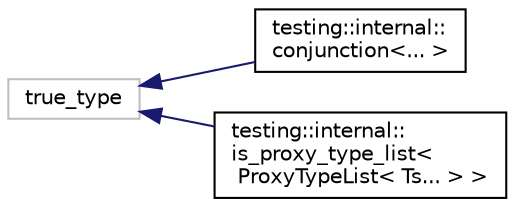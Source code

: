 digraph "Graphical Class Hierarchy"
{
  edge [fontname="Helvetica",fontsize="10",labelfontname="Helvetica",labelfontsize="10"];
  node [fontname="Helvetica",fontsize="10",shape=record];
  rankdir="LR";
  Node393 [label="true_type",height=0.2,width=0.4,color="grey75", fillcolor="white", style="filled"];
  Node393 -> Node0 [dir="back",color="midnightblue",fontsize="10",style="solid",fontname="Helvetica"];
  Node0 [label="testing::internal::\lconjunction\<... \>",height=0.2,width=0.4,color="black", fillcolor="white", style="filled",URL="$structtesting_1_1internal_1_1conjunction.html"];
  Node393 -> Node395 [dir="back",color="midnightblue",fontsize="10",style="solid",fontname="Helvetica"];
  Node395 [label="testing::internal::\lis_proxy_type_list\<\l ProxyTypeList\< Ts... \> \>",height=0.2,width=0.4,color="black", fillcolor="white", style="filled",URL="$structtesting_1_1internal_1_1is__proxy__type__list_3_01ProxyTypeList_3_01Ts_8_8_8_01_4_01_4.html"];
}
